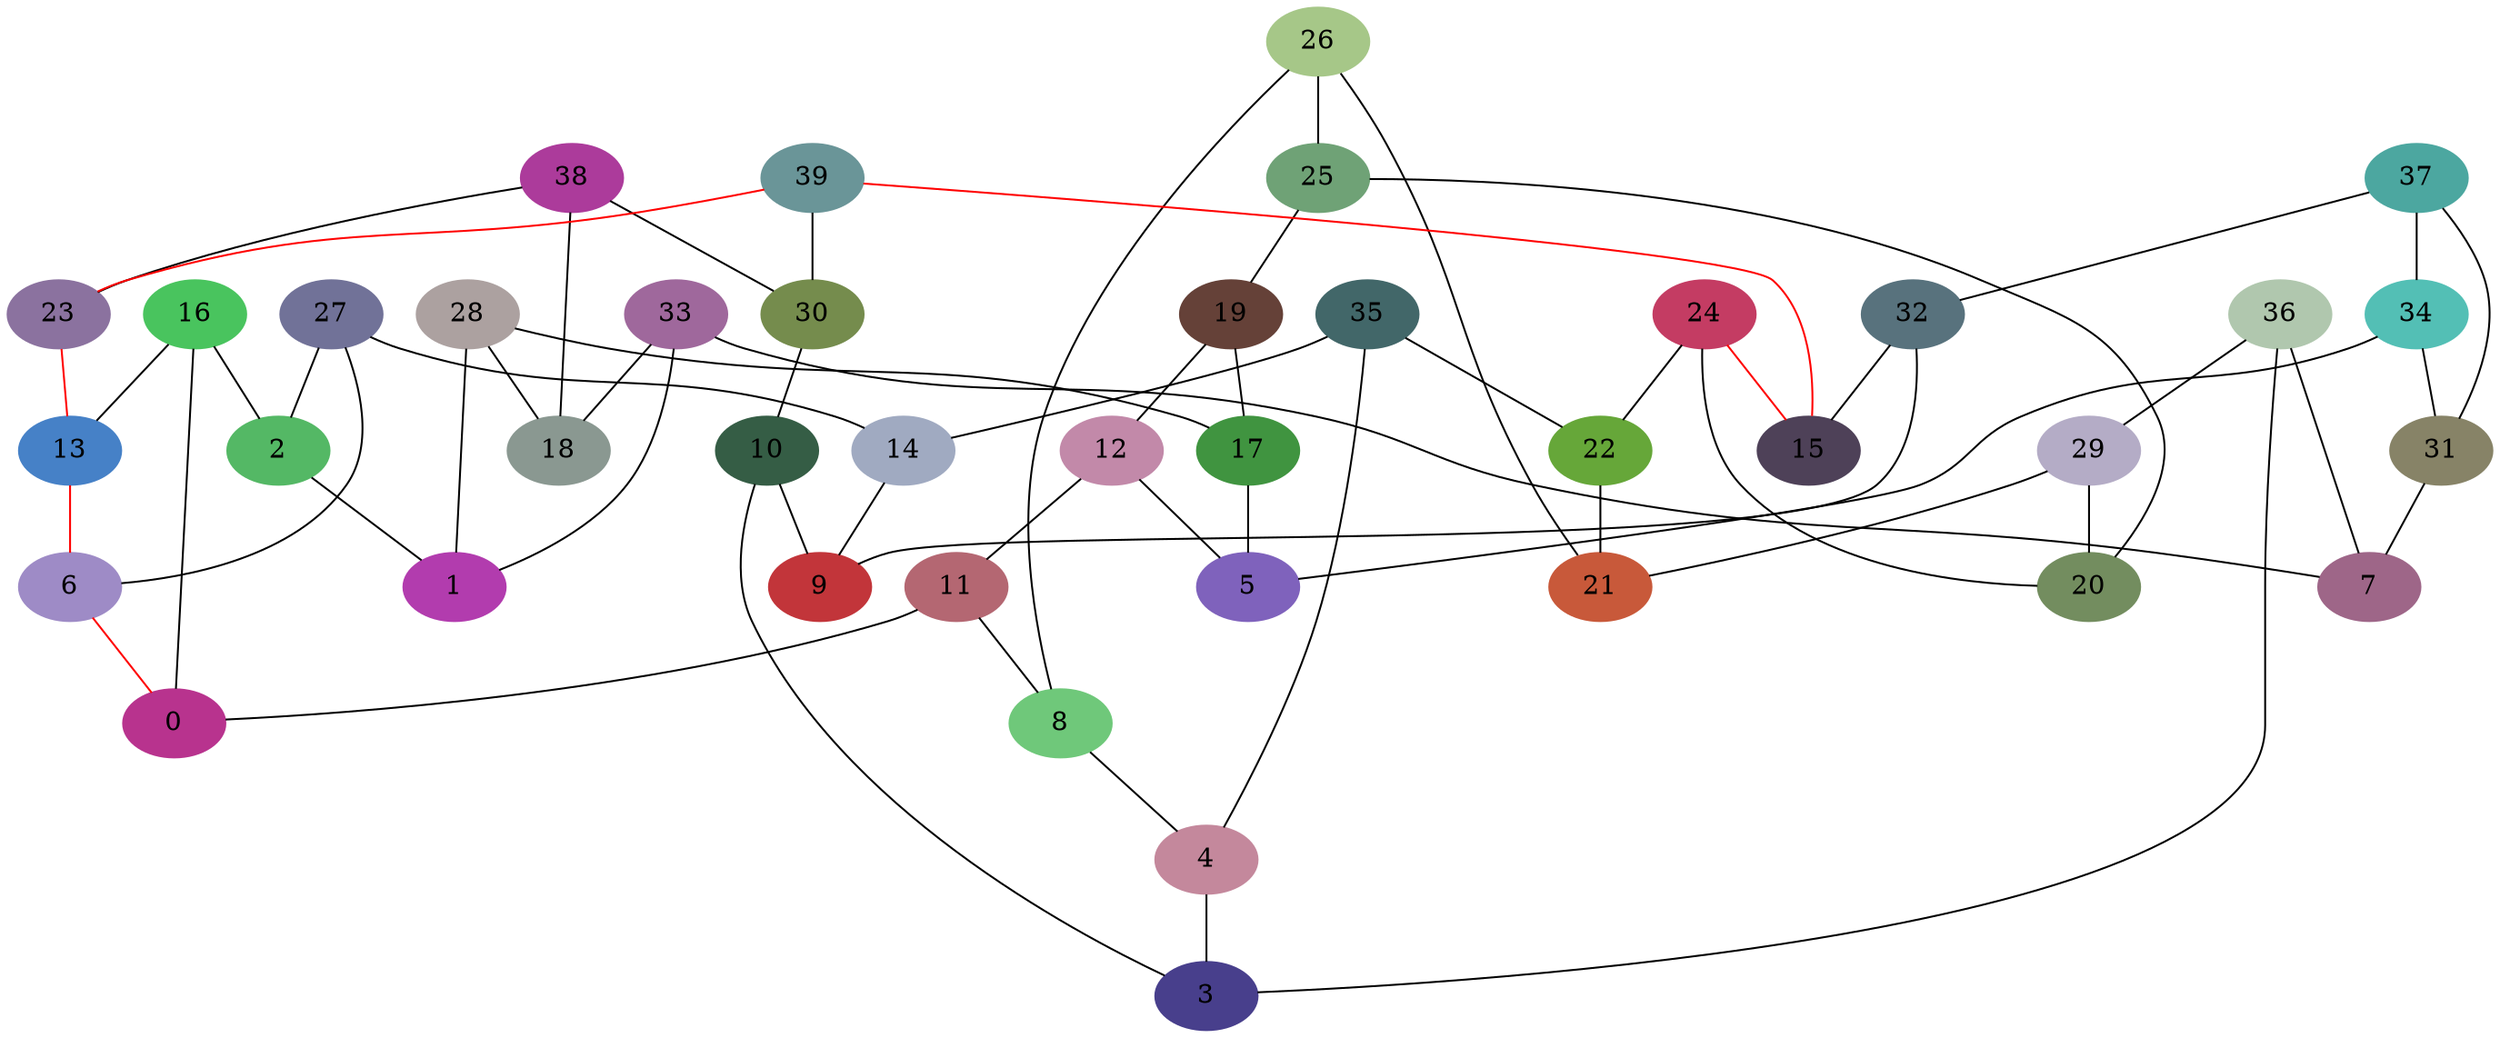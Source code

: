 graph example {
	0 [color="#B8338E" style=filled]
	1 [color="#B23CAE" style=filled]
	2 [color="#54B865" style=filled]
	2 -- 1 [color=black]
	3 [color="#483F8C" style=filled]
	4 [color="#C4889C" style=filled]
	4 -- 3 [color=black]
	5 [color="#7F62BC" style=filled]
	6 [color="#9E8BC6" style=filled]
	6 -- 0 [color=red]
	7 [color="#9E6688" style=filled]
	8 [color="#6FC87A" style=filled]
	8 -- 4 [color=black]
	9 [color="#C2353A" style=filled]
	10 [color="#355D45" style=filled]
	10 -- 3 [color=black]
	10 -- 9 [color=black]
	11 [color="#B46772" style=filled]
	11 -- 0 [color=black]
	11 -- 8 [color=black]
	12 [color="#C289A9" style=filled]
	12 -- 5 [color=black]
	12 -- 11 [color=black]
	13 [color="#4681C7" style=filled]
	13 -- 6 [color=red]
	14 [color="#A0AAC1" style=filled]
	14 -- 9 [color=black]
	15 [color="#4E4158" style=filled]
	16 [color="#49C45E" style=filled]
	16 -- 0 [color=black]
	16 -- 2 [color=black]
	16 -- 13 [color=black]
	17 [color="#409440" style=filled]
	17 -- 5 [color=black]
	18 [color="#8A9891" style=filled]
	19 [color="#654138" style=filled]
	19 -- 12 [color=black]
	19 -- 17 [color=black]
	20 [color="#738D5F" style=filled]
	21 [color="#C8593A" style=filled]
	22 [color="#66A739" style=filled]
	22 -- 21 [color=black]
	23 [color="#8B729F" style=filled]
	23 -- 13 [color=red]
	24 [color="#C43C63" style=filled]
	24 -- 15 [color=red]
	24 -- 20 [color=black]
	24 -- 22 [color=black]
	25 [color="#6FA276" style=filled]
	25 -- 19 [color=black]
	25 -- 20 [color=black]
	26 [color="#A6C788" style=filled]
	26 -- 8 [color=black]
	26 -- 21 [color=black]
	26 -- 25 [color=black]
	27 [color="#717298" style=filled]
	27 -- 2 [color=black]
	27 -- 6 [color=black]
	27 -- 14 [color=black]
	28 [color="#ACA1A0" style=filled]
	28 -- 1 [color=black]
	28 -- 17 [color=black]
	28 -- 18 [color=black]
	29 [color="#B4ACC6" style=filled]
	29 -- 20 [color=black]
	29 -- 21 [color=black]
	30 [color="#758C4D" style=filled]
	30 -- 10 [color=black]
	31 [color="#878367" style=filled]
	31 -- 7 [color=black]
	32 [color="#58727D" style=filled]
	32 -- 9 [color=black]
	32 -- 15 [color=black]
	33 [color="#9F689C" style=filled]
	33 -- 1 [color=black]
	33 -- 7 [color=black]
	33 -- 18 [color=black]
	34 [color="#53BFB5" style=filled]
	34 -- 5 [color=black]
	34 -- 31 [color=black]
	35 [color="#426769" style=filled]
	35 -- 4 [color=black]
	35 -- 14 [color=black]
	35 -- 22 [color=black]
	36 [color="#B0C7AE" style=filled]
	36 -- 3 [color=black]
	36 -- 7 [color=black]
	36 -- 29 [color=black]
	37 [color="#4CA7A0" style=filled]
	37 -- 31 [color=black]
	37 -- 32 [color=black]
	37 -- 34 [color=black]
	38 [color="#AC3B9B" style=filled]
	38 -- 18 [color=black]
	38 -- 23 [color=black]
	38 -- 30 [color=black]
	39 [color="#6A9598" style=filled]
	39 -- 15 [color=red]
	39 -- 23 [color=red]
	39 -- 30 [color=black]
}
